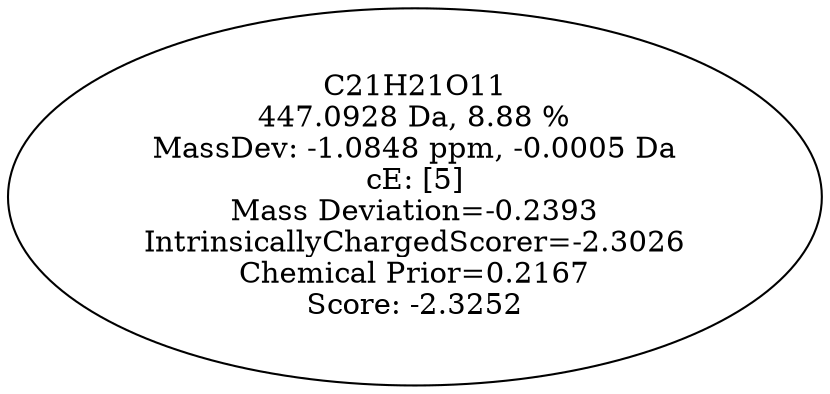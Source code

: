 strict digraph {
v1 [label="C21H21O11\n447.0928 Da, 8.88 %\nMassDev: -1.0848 ppm, -0.0005 Da\ncE: [5]\nMass Deviation=-0.2393\nIntrinsicallyChargedScorer=-2.3026\nChemical Prior=0.2167\nScore: -2.3252"];
}